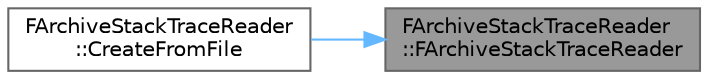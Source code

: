 digraph "FArchiveStackTraceReader::FArchiveStackTraceReader"
{
 // INTERACTIVE_SVG=YES
 // LATEX_PDF_SIZE
  bgcolor="transparent";
  edge [fontname=Helvetica,fontsize=10,labelfontname=Helvetica,labelfontsize=10];
  node [fontname=Helvetica,fontsize=10,shape=box,height=0.2,width=0.4];
  rankdir="RL";
  Node1 [id="Node000001",label="FArchiveStackTraceReader\l::FArchiveStackTraceReader",height=0.2,width=0.4,color="gray40", fillcolor="grey60", style="filled", fontcolor="black",tooltip=" "];
  Node1 -> Node2 [id="edge1_Node000001_Node000002",dir="back",color="steelblue1",style="solid",tooltip=" "];
  Node2 [id="Node000002",label="FArchiveStackTraceReader\l::CreateFromFile",height=0.2,width=0.4,color="grey40", fillcolor="white", style="filled",URL="$d2/daf/classFArchiveStackTraceReader.html#ad689aed16b6d9a2d1a2d95661208f61b",tooltip=" "];
}
